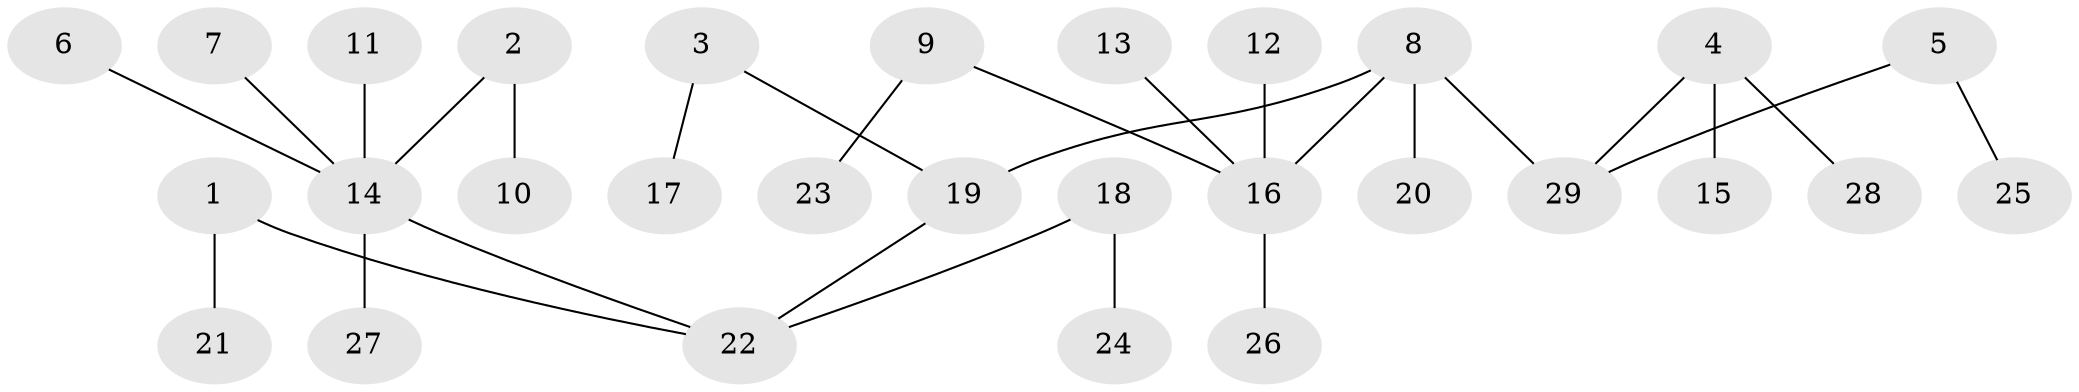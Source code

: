 // original degree distribution, {6: 0.017543859649122806, 2: 0.19298245614035087, 5: 0.05263157894736842, 1: 0.5789473684210527, 8: 0.017543859649122806, 3: 0.12280701754385964, 7: 0.017543859649122806}
// Generated by graph-tools (version 1.1) at 2025/02/03/09/25 03:02:19]
// undirected, 29 vertices, 28 edges
graph export_dot {
graph [start="1"]
  node [color=gray90,style=filled];
  1;
  2;
  3;
  4;
  5;
  6;
  7;
  8;
  9;
  10;
  11;
  12;
  13;
  14;
  15;
  16;
  17;
  18;
  19;
  20;
  21;
  22;
  23;
  24;
  25;
  26;
  27;
  28;
  29;
  1 -- 21 [weight=1.0];
  1 -- 22 [weight=1.0];
  2 -- 10 [weight=1.0];
  2 -- 14 [weight=1.0];
  3 -- 17 [weight=1.0];
  3 -- 19 [weight=1.0];
  4 -- 15 [weight=1.0];
  4 -- 28 [weight=1.0];
  4 -- 29 [weight=1.0];
  5 -- 25 [weight=1.0];
  5 -- 29 [weight=1.0];
  6 -- 14 [weight=1.0];
  7 -- 14 [weight=1.0];
  8 -- 16 [weight=1.0];
  8 -- 19 [weight=1.0];
  8 -- 20 [weight=1.0];
  8 -- 29 [weight=1.0];
  9 -- 16 [weight=1.0];
  9 -- 23 [weight=1.0];
  11 -- 14 [weight=1.0];
  12 -- 16 [weight=1.0];
  13 -- 16 [weight=1.0];
  14 -- 22 [weight=1.0];
  14 -- 27 [weight=1.0];
  16 -- 26 [weight=1.0];
  18 -- 22 [weight=1.0];
  18 -- 24 [weight=1.0];
  19 -- 22 [weight=1.0];
}
